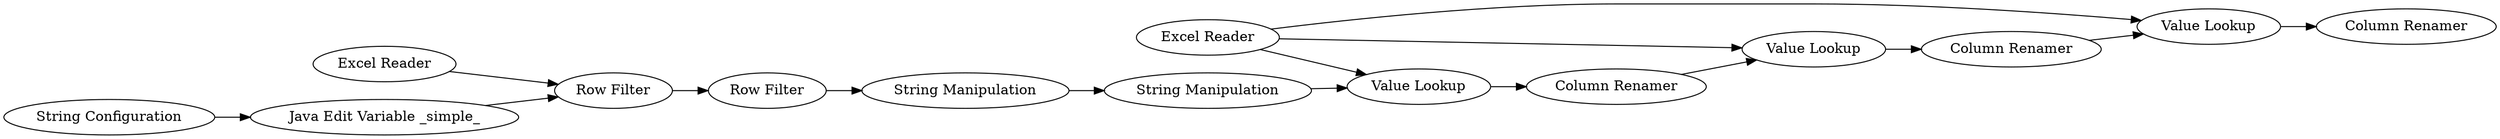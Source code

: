 digraph {
	13 -> 15
	12 -> 13
	5 -> 3
	1 -> 4
	15 -> 14
	4 -> 5
	2 -> 12
	2 -> 15
	2 -> 10
	9 -> 4
	6 -> 10
	11 -> 12
	7 -> 9
	10 -> 11
	3 -> 6
	5 [label="Row Filter"]
	14 [label="Column Renamer"]
	13 [label="Column Renamer"]
	1 [label="Excel Reader"]
	7 [label="String Configuration"]
	9 [label="Java Edit Variable _simple_"]
	11 [label="Column Renamer"]
	4 [label="Row Filter"]
	6 [label="String Manipulation"]
	15 [label="Value Lookup"]
	12 [label="Value Lookup"]
	3 [label="String Manipulation"]
	2 [label="Excel Reader"]
	10 [label="Value Lookup"]
	rankdir=LR
}
